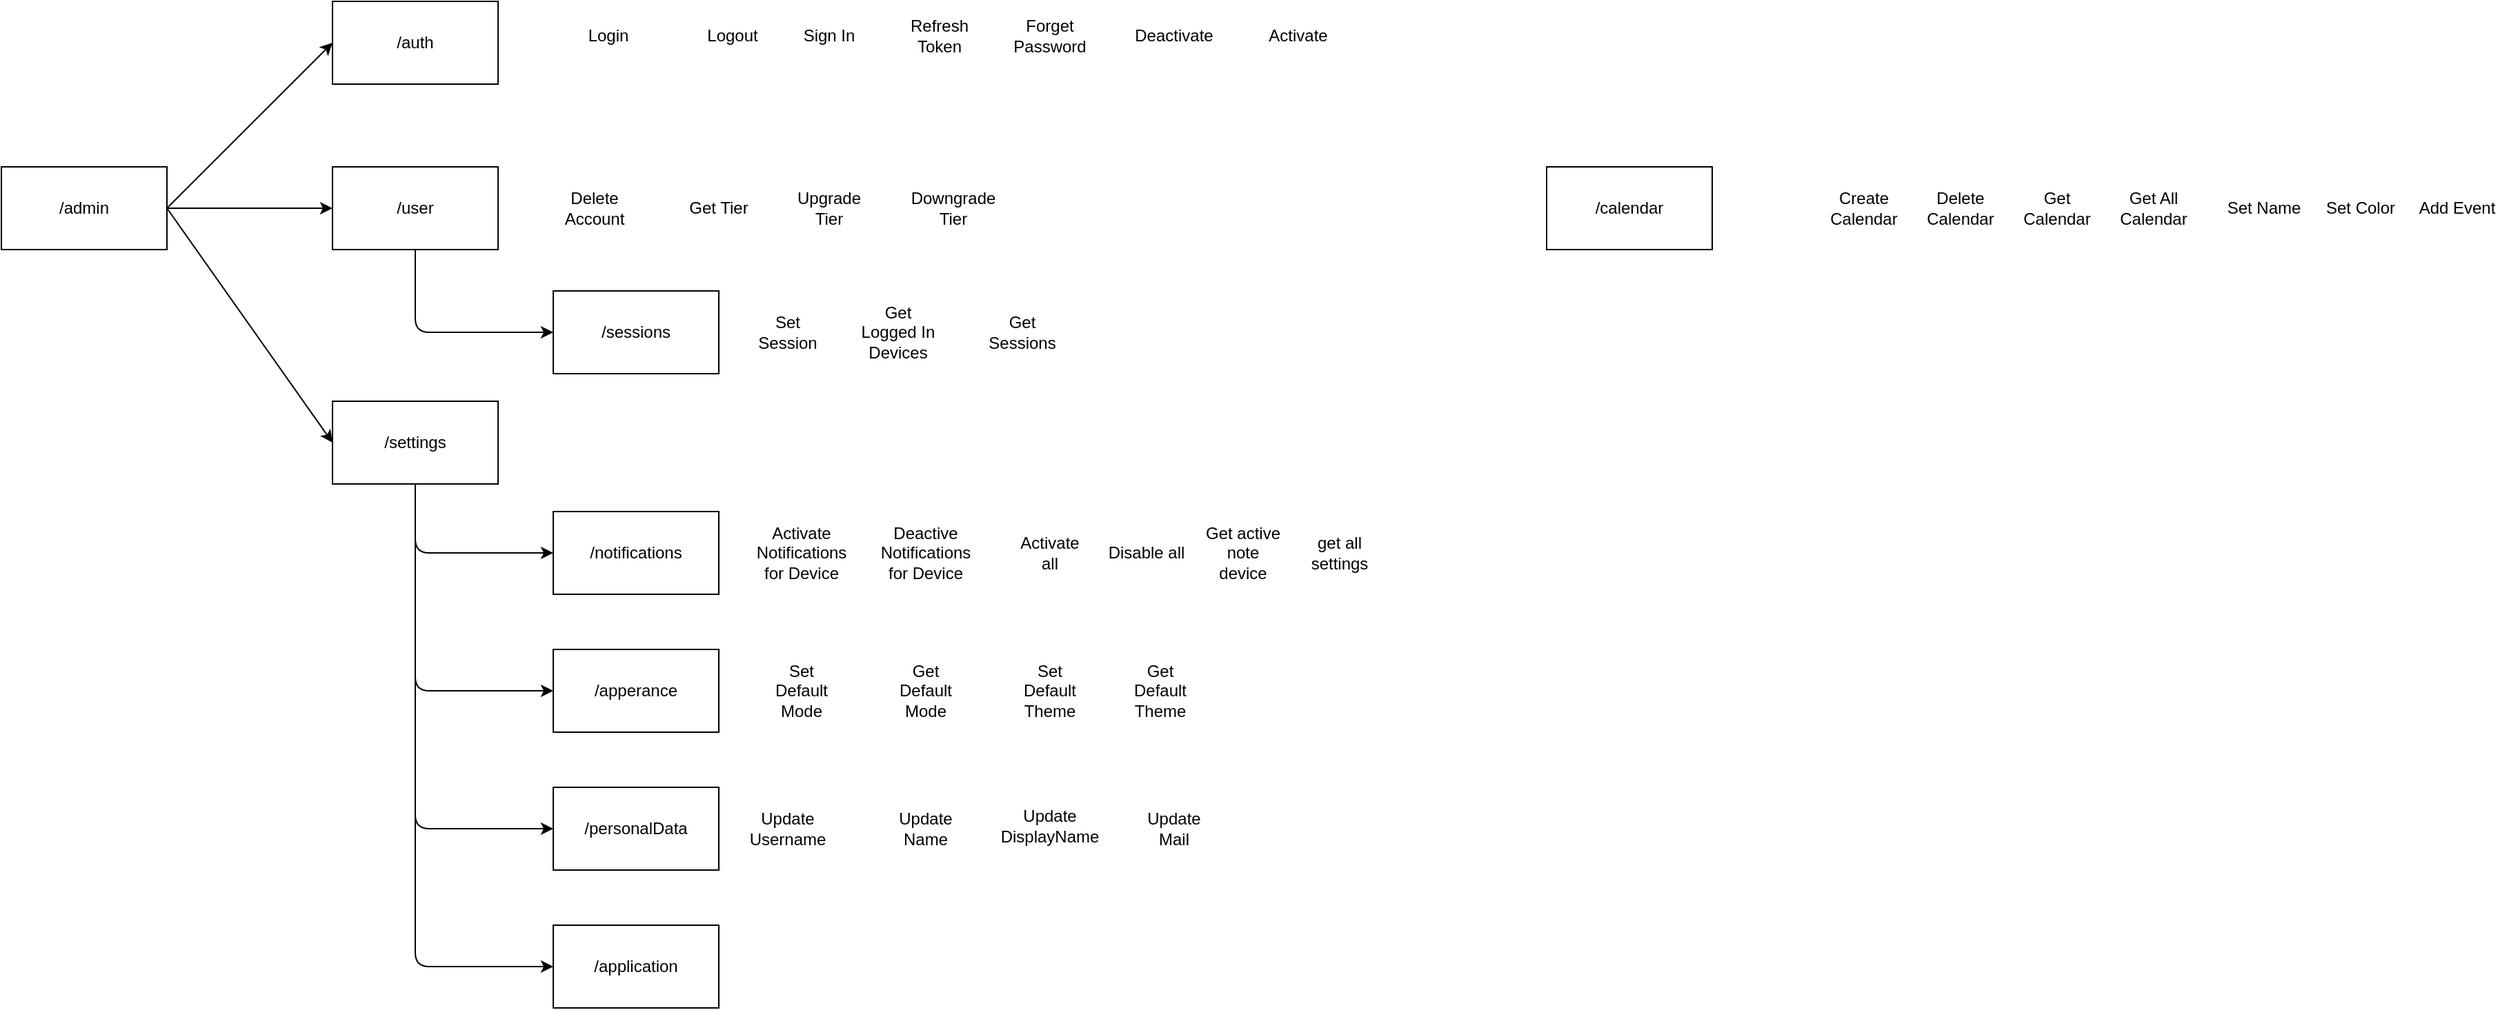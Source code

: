 <mxfile>
    <diagram id="sLfnsx0PsjXrV4OSWLCP" name="Page-1">
        <mxGraphModel dx="815" dy="1382" grid="1" gridSize="10" guides="1" tooltips="1" connect="1" arrows="1" fold="1" page="0" pageScale="1" pageWidth="827" pageHeight="1169" math="0" shadow="0">
            <root>
                <mxCell id="0"/>
                <mxCell id="1" parent="0"/>
                <mxCell id="41" style="edgeStyle=none;html=1;entryX=0;entryY=0.5;entryDx=0;entryDy=0;exitX=1;exitY=0.5;exitDx=0;exitDy=0;" edge="1" parent="1" source="9" target="10">
                    <mxGeometry relative="1" as="geometry"/>
                </mxCell>
                <mxCell id="42" style="edgeStyle=none;html=1;entryX=0;entryY=0.5;entryDx=0;entryDy=0;exitX=1;exitY=0.5;exitDx=0;exitDy=0;" edge="1" parent="1" source="9" target="12">
                    <mxGeometry relative="1" as="geometry">
                        <mxPoint x="360" y="-300" as="sourcePoint"/>
                    </mxGeometry>
                </mxCell>
                <mxCell id="43" style="edgeStyle=none;html=1;exitX=1;exitY=0.5;exitDx=0;exitDy=0;entryX=0;entryY=0.5;entryDx=0;entryDy=0;" edge="1" parent="1" source="9" target="11">
                    <mxGeometry relative="1" as="geometry"/>
                </mxCell>
                <mxCell id="9" value="/admin" style="rounded=0;whiteSpace=wrap;html=1;" vertex="1" parent="1">
                    <mxGeometry x="200" y="-400" width="120" height="60" as="geometry"/>
                </mxCell>
                <mxCell id="59" style="edgeStyle=none;html=1;entryX=0;entryY=0.5;entryDx=0;entryDy=0;exitX=0.5;exitY=1;exitDx=0;exitDy=0;" edge="1" parent="1" source="10" target="31">
                    <mxGeometry relative="1" as="geometry">
                        <Array as="points">
                            <mxPoint x="500" y="-280"/>
                        </Array>
                    </mxGeometry>
                </mxCell>
                <mxCell id="10" value="/user" style="rounded=0;whiteSpace=wrap;html=1;" vertex="1" parent="1">
                    <mxGeometry x="440" y="-400" width="120" height="60" as="geometry"/>
                </mxCell>
                <mxCell id="44" style="edgeStyle=none;html=1;entryX=0;entryY=0.5;entryDx=0;entryDy=0;exitX=0.5;exitY=1;exitDx=0;exitDy=0;" edge="1" parent="1" source="11" target="30">
                    <mxGeometry relative="1" as="geometry">
                        <Array as="points">
                            <mxPoint x="500" y="80"/>
                        </Array>
                    </mxGeometry>
                </mxCell>
                <mxCell id="46" style="edgeStyle=none;html=1;exitX=0.5;exitY=1;exitDx=0;exitDy=0;entryX=0;entryY=0.5;entryDx=0;entryDy=0;" edge="1" parent="1" source="11" target="32">
                    <mxGeometry relative="1" as="geometry">
                        <Array as="points">
                            <mxPoint x="500" y="-20"/>
                        </Array>
                    </mxGeometry>
                </mxCell>
                <mxCell id="47" style="edgeStyle=none;html=1;exitX=0.5;exitY=1;exitDx=0;exitDy=0;entryX=0;entryY=0.5;entryDx=0;entryDy=0;" edge="1" parent="1" source="11" target="33">
                    <mxGeometry relative="1" as="geometry">
                        <Array as="points">
                            <mxPoint x="500" y="-120"/>
                        </Array>
                    </mxGeometry>
                </mxCell>
                <mxCell id="66" style="edgeStyle=none;html=1;exitX=0.5;exitY=1;exitDx=0;exitDy=0;entryX=0;entryY=0.5;entryDx=0;entryDy=0;" edge="1" parent="1" source="11" target="65">
                    <mxGeometry relative="1" as="geometry">
                        <mxPoint x="590" y="190" as="targetPoint"/>
                        <Array as="points">
                            <mxPoint x="500" y="180"/>
                        </Array>
                    </mxGeometry>
                </mxCell>
                <mxCell id="11" value="/settings" style="rounded=0;whiteSpace=wrap;html=1;" vertex="1" parent="1">
                    <mxGeometry x="440" y="-230" width="120" height="60" as="geometry"/>
                </mxCell>
                <mxCell id="12" value="/auth" style="rounded=0;whiteSpace=wrap;html=1;" vertex="1" parent="1">
                    <mxGeometry x="440" y="-520" width="120" height="60" as="geometry"/>
                </mxCell>
                <mxCell id="30" value="/personalData" style="rounded=0;whiteSpace=wrap;html=1;" vertex="1" parent="1">
                    <mxGeometry x="600" y="50" width="120" height="60" as="geometry"/>
                </mxCell>
                <mxCell id="31" value="/sessions" style="rounded=0;whiteSpace=wrap;html=1;" vertex="1" parent="1">
                    <mxGeometry x="600" y="-310" width="120" height="60" as="geometry"/>
                </mxCell>
                <mxCell id="32" value="/apperance" style="rounded=0;whiteSpace=wrap;html=1;" vertex="1" parent="1">
                    <mxGeometry x="600" y="-50" width="120" height="60" as="geometry"/>
                </mxCell>
                <mxCell id="33" value="/notifications" style="rounded=0;whiteSpace=wrap;html=1;" vertex="1" parent="1">
                    <mxGeometry x="600" y="-150" width="120" height="60" as="geometry"/>
                </mxCell>
                <mxCell id="49" value="Login" style="text;html=1;strokeColor=none;fillColor=none;align=center;verticalAlign=middle;whiteSpace=wrap;rounded=0;" vertex="1" parent="1">
                    <mxGeometry x="610" y="-510" width="60" height="30" as="geometry"/>
                </mxCell>
                <mxCell id="50" value="Logout" style="text;html=1;strokeColor=none;fillColor=none;align=center;verticalAlign=middle;whiteSpace=wrap;rounded=0;" vertex="1" parent="1">
                    <mxGeometry x="700" y="-510" width="60" height="30" as="geometry"/>
                </mxCell>
                <mxCell id="51" value="Sign In" style="text;html=1;strokeColor=none;fillColor=none;align=center;verticalAlign=middle;whiteSpace=wrap;rounded=0;" vertex="1" parent="1">
                    <mxGeometry x="770" y="-510" width="60" height="30" as="geometry"/>
                </mxCell>
                <mxCell id="52" value="Forget Password" style="text;html=1;strokeColor=none;fillColor=none;align=center;verticalAlign=middle;whiteSpace=wrap;rounded=0;" vertex="1" parent="1">
                    <mxGeometry x="930" y="-510" width="60" height="30" as="geometry"/>
                </mxCell>
                <mxCell id="54" value="Delete Account" style="text;html=1;strokeColor=none;fillColor=none;align=center;verticalAlign=middle;whiteSpace=wrap;rounded=0;" vertex="1" parent="1">
                    <mxGeometry x="600" y="-385" width="60" height="30" as="geometry"/>
                </mxCell>
                <mxCell id="56" value="Upgrade Tier" style="text;html=1;strokeColor=none;fillColor=none;align=center;verticalAlign=middle;whiteSpace=wrap;rounded=0;" vertex="1" parent="1">
                    <mxGeometry x="770" y="-385" width="60" height="30" as="geometry"/>
                </mxCell>
                <mxCell id="57" value="Downgrade&lt;br&gt;Tier" style="text;html=1;strokeColor=none;fillColor=none;align=center;verticalAlign=middle;whiteSpace=wrap;rounded=0;" vertex="1" parent="1">
                    <mxGeometry x="860" y="-385" width="60" height="30" as="geometry"/>
                </mxCell>
                <mxCell id="58" value="Get Tier" style="text;html=1;strokeColor=none;fillColor=none;align=center;verticalAlign=middle;whiteSpace=wrap;rounded=0;" vertex="1" parent="1">
                    <mxGeometry x="690" y="-385" width="60" height="30" as="geometry"/>
                </mxCell>
                <mxCell id="60" value="Set Session" style="text;html=1;strokeColor=none;fillColor=none;align=center;verticalAlign=middle;whiteSpace=wrap;rounded=0;" vertex="1" parent="1">
                    <mxGeometry x="740" y="-295" width="60" height="30" as="geometry"/>
                </mxCell>
                <mxCell id="61" value="Get Logged In Devices" style="text;html=1;strokeColor=none;fillColor=none;align=center;verticalAlign=middle;whiteSpace=wrap;rounded=0;" vertex="1" parent="1">
                    <mxGeometry x="820" y="-295" width="60" height="30" as="geometry"/>
                </mxCell>
                <mxCell id="62" value="Get Sessions" style="text;html=1;strokeColor=none;fillColor=none;align=center;verticalAlign=middle;whiteSpace=wrap;rounded=0;" vertex="1" parent="1">
                    <mxGeometry x="910" y="-295" width="60" height="30" as="geometry"/>
                </mxCell>
                <mxCell id="63" value="Deactivate" style="text;html=1;strokeColor=none;fillColor=none;align=center;verticalAlign=middle;whiteSpace=wrap;rounded=0;" vertex="1" parent="1">
                    <mxGeometry x="1020" y="-510" width="60" height="30" as="geometry"/>
                </mxCell>
                <mxCell id="64" value="Activate" style="text;html=1;strokeColor=none;fillColor=none;align=center;verticalAlign=middle;whiteSpace=wrap;rounded=0;" vertex="1" parent="1">
                    <mxGeometry x="1110" y="-510" width="60" height="30" as="geometry"/>
                </mxCell>
                <mxCell id="65" value="/application" style="rounded=0;whiteSpace=wrap;html=1;" vertex="1" parent="1">
                    <mxGeometry x="600" y="150" width="120" height="60" as="geometry"/>
                </mxCell>
                <mxCell id="67" value="Activate Notifications for Device" style="text;html=1;strokeColor=none;fillColor=none;align=center;verticalAlign=middle;whiteSpace=wrap;rounded=0;" vertex="1" parent="1">
                    <mxGeometry x="750" y="-135" width="60" height="30" as="geometry"/>
                </mxCell>
                <mxCell id="68" value="Deactive Notifications for Device" style="text;html=1;strokeColor=none;fillColor=none;align=center;verticalAlign=middle;whiteSpace=wrap;rounded=0;" vertex="1" parent="1">
                    <mxGeometry x="840" y="-135" width="60" height="30" as="geometry"/>
                </mxCell>
                <mxCell id="69" value="Get active note device" style="text;html=1;strokeColor=none;fillColor=none;align=center;verticalAlign=middle;whiteSpace=wrap;rounded=0;" vertex="1" parent="1">
                    <mxGeometry x="1070" y="-135" width="60" height="30" as="geometry"/>
                </mxCell>
                <mxCell id="70" value="get all settings" style="text;html=1;strokeColor=none;fillColor=none;align=center;verticalAlign=middle;whiteSpace=wrap;rounded=0;" vertex="1" parent="1">
                    <mxGeometry x="1140" y="-135" width="60" height="30" as="geometry"/>
                </mxCell>
                <mxCell id="71" value="Activate all" style="text;html=1;strokeColor=none;fillColor=none;align=center;verticalAlign=middle;whiteSpace=wrap;rounded=0;" vertex="1" parent="1">
                    <mxGeometry x="930" y="-135" width="60" height="30" as="geometry"/>
                </mxCell>
                <mxCell id="72" value="Disable all" style="text;html=1;strokeColor=none;fillColor=none;align=center;verticalAlign=middle;whiteSpace=wrap;rounded=0;" vertex="1" parent="1">
                    <mxGeometry x="1000" y="-135" width="60" height="30" as="geometry"/>
                </mxCell>
                <mxCell id="73" value="Refresh Token" style="text;html=1;strokeColor=none;fillColor=none;align=center;verticalAlign=middle;whiteSpace=wrap;rounded=0;" vertex="1" parent="1">
                    <mxGeometry x="850" y="-510" width="60" height="30" as="geometry"/>
                </mxCell>
                <mxCell id="74" value="Set Default Mode" style="text;html=1;strokeColor=none;fillColor=none;align=center;verticalAlign=middle;whiteSpace=wrap;rounded=0;" vertex="1" parent="1">
                    <mxGeometry x="750" y="-35" width="60" height="30" as="geometry"/>
                </mxCell>
                <mxCell id="75" value="Get Default Mode" style="text;html=1;strokeColor=none;fillColor=none;align=center;verticalAlign=middle;whiteSpace=wrap;rounded=0;" vertex="1" parent="1">
                    <mxGeometry x="840" y="-35" width="60" height="30" as="geometry"/>
                </mxCell>
                <mxCell id="76" value="Set Default Theme" style="text;html=1;strokeColor=none;fillColor=none;align=center;verticalAlign=middle;whiteSpace=wrap;rounded=0;" vertex="1" parent="1">
                    <mxGeometry x="930" y="-35" width="60" height="30" as="geometry"/>
                </mxCell>
                <mxCell id="77" value="Get Default Theme" style="text;html=1;strokeColor=none;fillColor=none;align=center;verticalAlign=middle;whiteSpace=wrap;rounded=0;" vertex="1" parent="1">
                    <mxGeometry x="1010" y="-35" width="60" height="30" as="geometry"/>
                </mxCell>
                <mxCell id="78" value="Update Username" style="text;html=1;strokeColor=none;fillColor=none;align=center;verticalAlign=middle;whiteSpace=wrap;rounded=0;" vertex="1" parent="1">
                    <mxGeometry x="740" y="65" width="60" height="30" as="geometry"/>
                </mxCell>
                <mxCell id="79" value="Update Name" style="text;html=1;strokeColor=none;fillColor=none;align=center;verticalAlign=middle;whiteSpace=wrap;rounded=0;" vertex="1" parent="1">
                    <mxGeometry x="840" y="65" width="60" height="30" as="geometry"/>
                </mxCell>
                <mxCell id="80" value="Update DisplayName" style="text;html=1;strokeColor=none;fillColor=none;align=center;verticalAlign=middle;whiteSpace=wrap;rounded=0;" vertex="1" parent="1">
                    <mxGeometry x="930" y="60" width="60" height="35" as="geometry"/>
                </mxCell>
                <mxCell id="81" value="Update Mail" style="text;html=1;strokeColor=none;fillColor=none;align=center;verticalAlign=middle;whiteSpace=wrap;rounded=0;" vertex="1" parent="1">
                    <mxGeometry x="1020" y="62.5" width="60" height="35" as="geometry"/>
                </mxCell>
                <mxCell id="82" value="/calendar" style="rounded=0;whiteSpace=wrap;html=1;" vertex="1" parent="1">
                    <mxGeometry x="1320" y="-400" width="120" height="60" as="geometry"/>
                </mxCell>
                <mxCell id="83" value="Create Calendar" style="text;html=1;strokeColor=none;fillColor=none;align=center;verticalAlign=middle;whiteSpace=wrap;rounded=0;" vertex="1" parent="1">
                    <mxGeometry x="1520" y="-385" width="60" height="30" as="geometry"/>
                </mxCell>
                <mxCell id="85" value="Delete Calendar" style="text;html=1;strokeColor=none;fillColor=none;align=center;verticalAlign=middle;whiteSpace=wrap;rounded=0;" vertex="1" parent="1">
                    <mxGeometry x="1590" y="-385" width="60" height="30" as="geometry"/>
                </mxCell>
                <mxCell id="86" value="Get Calendar" style="text;html=1;strokeColor=none;fillColor=none;align=center;verticalAlign=middle;whiteSpace=wrap;rounded=0;" vertex="1" parent="1">
                    <mxGeometry x="1660" y="-385" width="60" height="30" as="geometry"/>
                </mxCell>
                <mxCell id="87" value="Get All Calendar" style="text;html=1;strokeColor=none;fillColor=none;align=center;verticalAlign=middle;whiteSpace=wrap;rounded=0;" vertex="1" parent="1">
                    <mxGeometry x="1730" y="-385" width="60" height="30" as="geometry"/>
                </mxCell>
                <mxCell id="89" value="Set Name" style="text;html=1;strokeColor=none;fillColor=none;align=center;verticalAlign=middle;whiteSpace=wrap;rounded=0;" vertex="1" parent="1">
                    <mxGeometry x="1810" y="-385" width="60" height="30" as="geometry"/>
                </mxCell>
                <mxCell id="90" value="Set Color" style="text;html=1;strokeColor=none;fillColor=none;align=center;verticalAlign=middle;whiteSpace=wrap;rounded=0;" vertex="1" parent="1">
                    <mxGeometry x="1880" y="-385" width="60" height="30" as="geometry"/>
                </mxCell>
                <mxCell id="91" value="Add Event" style="text;html=1;strokeColor=none;fillColor=none;align=center;verticalAlign=middle;whiteSpace=wrap;rounded=0;" vertex="1" parent="1">
                    <mxGeometry x="1950" y="-385" width="60" height="30" as="geometry"/>
                </mxCell>
            </root>
        </mxGraphModel>
    </diagram>
</mxfile>